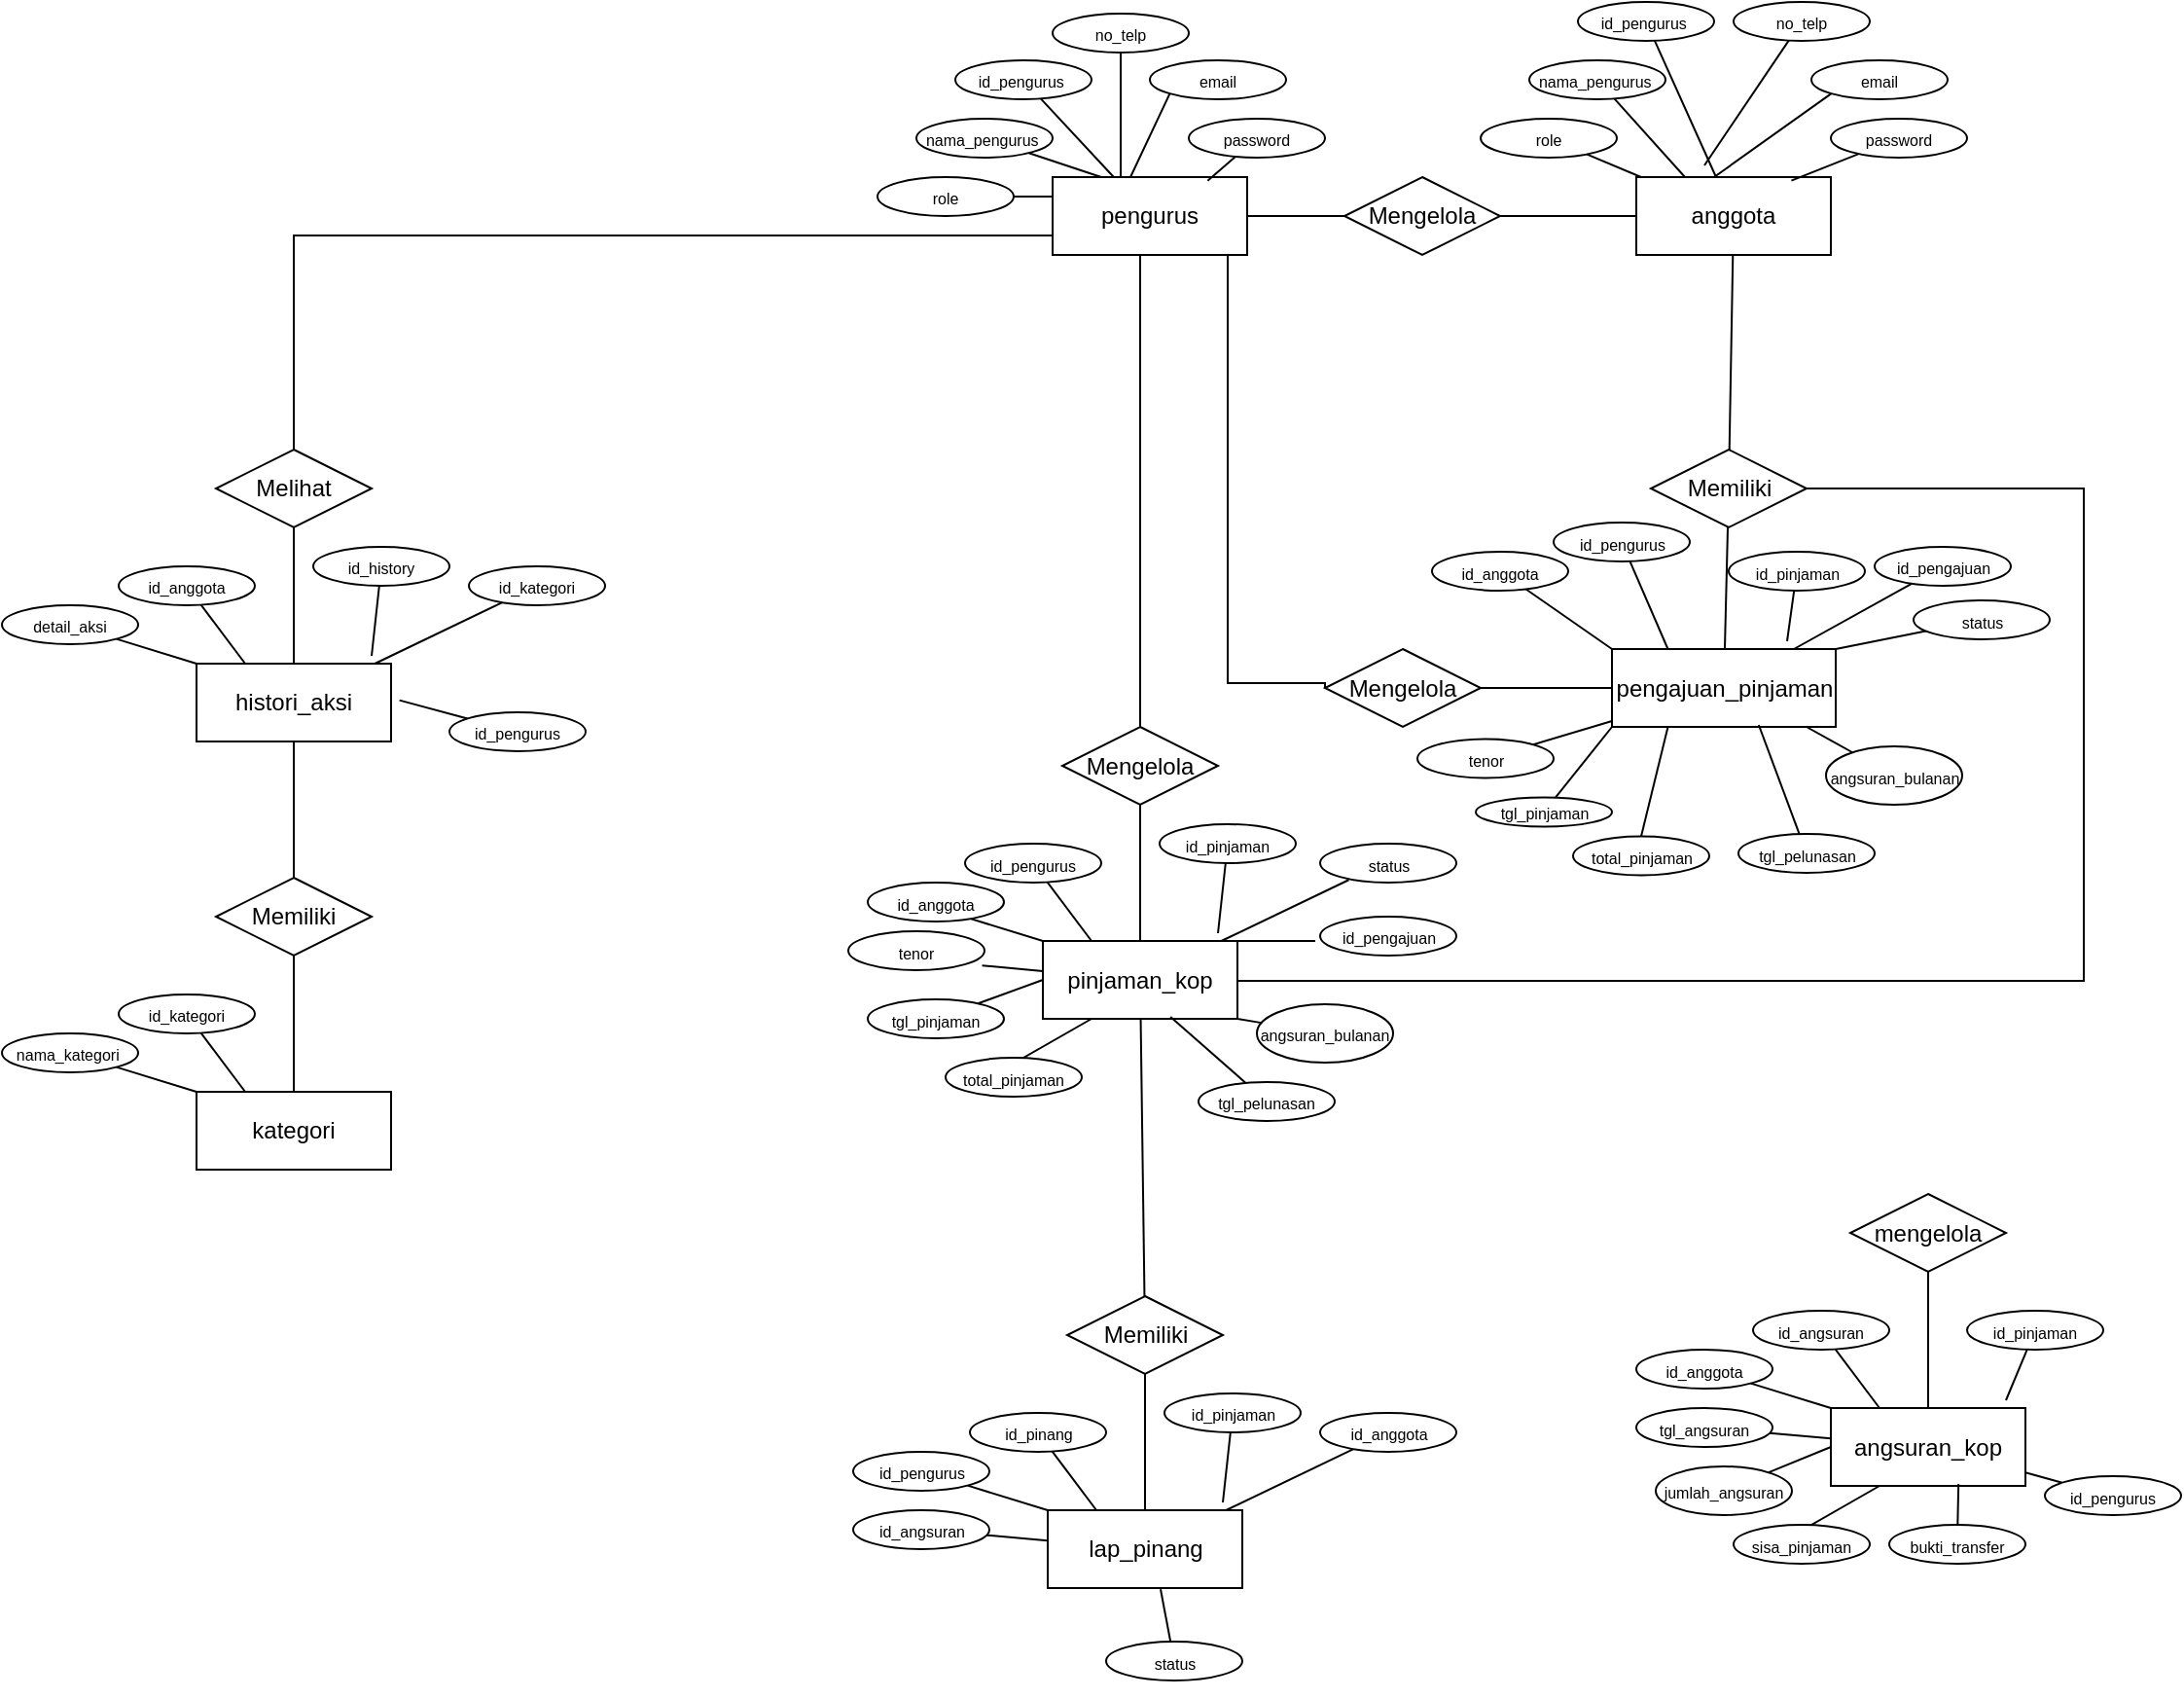 <mxfile version="21.5.2" type="github">
  <diagram name="Halaman-1" id="0R4BsoaivvHy4NkqvmWP">
    <mxGraphModel dx="2465" dy="940" grid="1" gridSize="10" guides="1" tooltips="1" connect="1" arrows="1" fold="1" page="1" pageScale="1" pageWidth="850" pageHeight="1100" math="0" shadow="0">
      <root>
        <mxCell id="0" />
        <mxCell id="1" parent="0" />
        <mxCell id="HxtZCyK_g-6vB8FXcNJ6-14" style="edgeStyle=orthogonalEdgeStyle;rounded=0;orthogonalLoop=1;jettySize=auto;html=1;strokeWidth=1;endArrow=none;endFill=0;" parent="1" source="HxtZCyK_g-6vB8FXcNJ6-1" target="HxtZCyK_g-6vB8FXcNJ6-4" edge="1">
          <mxGeometry relative="1" as="geometry" />
        </mxCell>
        <mxCell id="T9FW8MjMHzxEppgOWQx2-153" style="edgeStyle=orthogonalEdgeStyle;rounded=0;orthogonalLoop=1;jettySize=auto;html=1;entryX=0.5;entryY=0;entryDx=0;entryDy=0;endArrow=none;endFill=0;" edge="1" parent="1" source="HxtZCyK_g-6vB8FXcNJ6-1" target="T9FW8MjMHzxEppgOWQx2-119">
          <mxGeometry relative="1" as="geometry">
            <Array as="points">
              <mxPoint x="-280" y="150" />
            </Array>
          </mxGeometry>
        </mxCell>
        <mxCell id="T9FW8MjMHzxEppgOWQx2-185" style="edgeStyle=orthogonalEdgeStyle;rounded=0;orthogonalLoop=1;jettySize=auto;html=1;entryX=0;entryY=0.5;entryDx=0;entryDy=0;endArrow=none;endFill=0;" edge="1" parent="1" source="HxtZCyK_g-6vB8FXcNJ6-1" target="T9FW8MjMHzxEppgOWQx2-184">
          <mxGeometry relative="1" as="geometry">
            <Array as="points">
              <mxPoint x="200" y="380" />
              <mxPoint x="250" y="380" />
            </Array>
          </mxGeometry>
        </mxCell>
        <mxCell id="T9FW8MjMHzxEppgOWQx2-187" style="edgeStyle=orthogonalEdgeStyle;rounded=0;orthogonalLoop=1;jettySize=auto;html=1;entryX=0.5;entryY=0;entryDx=0;entryDy=0;endArrow=none;endFill=0;" edge="1" parent="1" source="HxtZCyK_g-6vB8FXcNJ6-1" target="HxtZCyK_g-6vB8FXcNJ6-48">
          <mxGeometry relative="1" as="geometry">
            <Array as="points">
              <mxPoint x="155" y="220" />
              <mxPoint x="155" y="220" />
            </Array>
          </mxGeometry>
        </mxCell>
        <mxCell id="HxtZCyK_g-6vB8FXcNJ6-1" value="pengurus" style="whiteSpace=wrap;html=1;align=center;" parent="1" vertex="1">
          <mxGeometry x="110" y="120" width="100" height="40" as="geometry" />
        </mxCell>
        <mxCell id="HxtZCyK_g-6vB8FXcNJ6-67" style="edgeStyle=orthogonalEdgeStyle;rounded=0;orthogonalLoop=1;jettySize=auto;html=1;entryX=0;entryY=0.5;entryDx=0;entryDy=0;endArrow=none;endFill=0;" parent="1" source="HxtZCyK_g-6vB8FXcNJ6-4" target="HxtZCyK_g-6vB8FXcNJ6-51" edge="1">
          <mxGeometry relative="1" as="geometry" />
        </mxCell>
        <mxCell id="HxtZCyK_g-6vB8FXcNJ6-4" value="Mengelola" style="shape=rhombus;perimeter=rhombusPerimeter;whiteSpace=wrap;html=1;align=center;" parent="1" vertex="1">
          <mxGeometry x="260" y="120" width="80" height="40" as="geometry" />
        </mxCell>
        <mxCell id="HxtZCyK_g-6vB8FXcNJ6-30" style="rounded=0;orthogonalLoop=1;jettySize=auto;html=1;endArrow=none;endFill=0;" parent="1" source="HxtZCyK_g-6vB8FXcNJ6-17" target="HxtZCyK_g-6vB8FXcNJ6-1" edge="1">
          <mxGeometry relative="1" as="geometry" />
        </mxCell>
        <mxCell id="HxtZCyK_g-6vB8FXcNJ6-17" value="&lt;font style=&quot;font-size: 8px;&quot;&gt;id_pengurus&amp;nbsp;&lt;/font&gt;" style="ellipse;whiteSpace=wrap;html=1;align=center;" parent="1" vertex="1">
          <mxGeometry x="60" y="60" width="70" height="20" as="geometry" />
        </mxCell>
        <mxCell id="HxtZCyK_g-6vB8FXcNJ6-31" style="edgeStyle=orthogonalEdgeStyle;rounded=0;orthogonalLoop=1;jettySize=auto;html=1;endArrow=none;endFill=0;" parent="1" source="HxtZCyK_g-6vB8FXcNJ6-19" edge="1">
          <mxGeometry relative="1" as="geometry">
            <mxPoint x="145" y="120" as="targetPoint" />
          </mxGeometry>
        </mxCell>
        <mxCell id="HxtZCyK_g-6vB8FXcNJ6-19" value="&lt;font style=&quot;font-size: 8px;&quot;&gt;no_telp&lt;/font&gt;" style="ellipse;whiteSpace=wrap;html=1;align=center;" parent="1" vertex="1">
          <mxGeometry x="110" y="36" width="70" height="20" as="geometry" />
        </mxCell>
        <mxCell id="HxtZCyK_g-6vB8FXcNJ6-28" style="rounded=0;orthogonalLoop=1;jettySize=auto;html=1;entryX=0.25;entryY=0;entryDx=0;entryDy=0;endArrow=none;endFill=0;" parent="1" source="HxtZCyK_g-6vB8FXcNJ6-20" target="HxtZCyK_g-6vB8FXcNJ6-1" edge="1">
          <mxGeometry relative="1" as="geometry" />
        </mxCell>
        <mxCell id="HxtZCyK_g-6vB8FXcNJ6-20" value="&lt;font style=&quot;font-size: 8px;&quot;&gt;nama_pengurus&amp;nbsp;&lt;/font&gt;" style="ellipse;whiteSpace=wrap;html=1;align=center;" parent="1" vertex="1">
          <mxGeometry x="40" y="90" width="70" height="20" as="geometry" />
        </mxCell>
        <mxCell id="HxtZCyK_g-6vB8FXcNJ6-21" style="edgeStyle=orthogonalEdgeStyle;rounded=0;orthogonalLoop=1;jettySize=auto;html=1;exitX=0.5;exitY=1;exitDx=0;exitDy=0;" parent="1" source="HxtZCyK_g-6vB8FXcNJ6-19" target="HxtZCyK_g-6vB8FXcNJ6-19" edge="1">
          <mxGeometry relative="1" as="geometry" />
        </mxCell>
        <mxCell id="HxtZCyK_g-6vB8FXcNJ6-32" style="rounded=0;orthogonalLoop=1;jettySize=auto;html=1;endArrow=none;endFill=0;entryX=0.4;entryY=0;entryDx=0;entryDy=0;entryPerimeter=0;exitX=0;exitY=1;exitDx=0;exitDy=0;" parent="1" source="HxtZCyK_g-6vB8FXcNJ6-22" target="HxtZCyK_g-6vB8FXcNJ6-1" edge="1">
          <mxGeometry relative="1" as="geometry" />
        </mxCell>
        <mxCell id="HxtZCyK_g-6vB8FXcNJ6-22" value="&lt;font style=&quot;font-size: 8px;&quot;&gt;email&lt;/font&gt;" style="ellipse;whiteSpace=wrap;html=1;align=center;" parent="1" vertex="1">
          <mxGeometry x="160" y="60" width="70" height="20" as="geometry" />
        </mxCell>
        <mxCell id="HxtZCyK_g-6vB8FXcNJ6-33" style="rounded=0;orthogonalLoop=1;jettySize=auto;html=1;entryX=0.797;entryY=0.046;entryDx=0;entryDy=0;entryPerimeter=0;endArrow=none;endFill=0;" parent="1" source="HxtZCyK_g-6vB8FXcNJ6-23" target="HxtZCyK_g-6vB8FXcNJ6-1" edge="1">
          <mxGeometry relative="1" as="geometry" />
        </mxCell>
        <mxCell id="HxtZCyK_g-6vB8FXcNJ6-23" value="&lt;font style=&quot;font-size: 8px;&quot;&gt;password&lt;/font&gt;" style="ellipse;whiteSpace=wrap;html=1;align=center;" parent="1" vertex="1">
          <mxGeometry x="180" y="90" width="70" height="20" as="geometry" />
        </mxCell>
        <mxCell id="HxtZCyK_g-6vB8FXcNJ6-26" style="edgeStyle=orthogonalEdgeStyle;rounded=0;orthogonalLoop=1;jettySize=auto;html=1;endArrow=none;endFill=0;" parent="1" source="HxtZCyK_g-6vB8FXcNJ6-24" target="HxtZCyK_g-6vB8FXcNJ6-1" edge="1">
          <mxGeometry relative="1" as="geometry" />
        </mxCell>
        <mxCell id="HxtZCyK_g-6vB8FXcNJ6-24" value="&lt;font style=&quot;font-size: 8px;&quot;&gt;role&lt;/font&gt;" style="ellipse;whiteSpace=wrap;html=1;align=center;" parent="1" vertex="1">
          <mxGeometry x="20" y="120" width="70" height="20" as="geometry" />
        </mxCell>
        <mxCell id="T9FW8MjMHzxEppgOWQx2-188" style="rounded=0;orthogonalLoop=1;jettySize=auto;html=1;endArrow=none;endFill=0;" edge="1" parent="1" source="HxtZCyK_g-6vB8FXcNJ6-34" target="T9FW8MjMHzxEppgOWQx2-94">
          <mxGeometry relative="1" as="geometry" />
        </mxCell>
        <mxCell id="HxtZCyK_g-6vB8FXcNJ6-34" value="pinjaman_kop" style="whiteSpace=wrap;html=1;align=center;" parent="1" vertex="1">
          <mxGeometry x="105" y="512.5" width="100" height="40" as="geometry" />
        </mxCell>
        <mxCell id="HxtZCyK_g-6vB8FXcNJ6-35" style="rounded=0;orthogonalLoop=1;jettySize=auto;html=1;endArrow=none;endFill=0;" parent="1" target="HxtZCyK_g-6vB8FXcNJ6-34" edge="1">
          <mxGeometry relative="1" as="geometry">
            <mxPoint x="262.231" y="481.115" as="sourcePoint" />
          </mxGeometry>
        </mxCell>
        <mxCell id="HxtZCyK_g-6vB8FXcNJ6-36" value="&lt;font style=&quot;font-size: 8px;&quot;&gt;id_pengajuan&lt;/font&gt;" style="ellipse;whiteSpace=wrap;html=1;align=center;" parent="1" vertex="1">
          <mxGeometry x="247.5" y="500" width="70" height="20" as="geometry" />
        </mxCell>
        <mxCell id="HxtZCyK_g-6vB8FXcNJ6-37" style="rounded=0;orthogonalLoop=1;jettySize=auto;html=1;endArrow=none;endFill=0;" parent="1" source="HxtZCyK_g-6vB8FXcNJ6-38" edge="1">
          <mxGeometry relative="1" as="geometry">
            <mxPoint x="195" y="508.5" as="targetPoint" />
          </mxGeometry>
        </mxCell>
        <mxCell id="HxtZCyK_g-6vB8FXcNJ6-38" value="&lt;font style=&quot;font-size: 8px;&quot;&gt;id_pinjaman&lt;/font&gt;" style="ellipse;whiteSpace=wrap;html=1;align=center;" parent="1" vertex="1">
          <mxGeometry x="165" y="452.5" width="70" height="20" as="geometry" />
        </mxCell>
        <mxCell id="HxtZCyK_g-6vB8FXcNJ6-39" style="rounded=0;orthogonalLoop=1;jettySize=auto;html=1;entryX=0.25;entryY=0;entryDx=0;entryDy=0;endArrow=none;endFill=0;" parent="1" source="HxtZCyK_g-6vB8FXcNJ6-40" target="HxtZCyK_g-6vB8FXcNJ6-34" edge="1">
          <mxGeometry relative="1" as="geometry" />
        </mxCell>
        <mxCell id="HxtZCyK_g-6vB8FXcNJ6-40" value="&lt;font style=&quot;font-size: 8px;&quot;&gt;id_pengurus&lt;/font&gt;" style="ellipse;whiteSpace=wrap;html=1;align=center;" parent="1" vertex="1">
          <mxGeometry x="65" y="462.5" width="70" height="20" as="geometry" />
        </mxCell>
        <mxCell id="HxtZCyK_g-6vB8FXcNJ6-41" style="edgeStyle=orthogonalEdgeStyle;rounded=0;orthogonalLoop=1;jettySize=auto;html=1;exitX=0.5;exitY=1;exitDx=0;exitDy=0;" parent="1" source="HxtZCyK_g-6vB8FXcNJ6-38" target="HxtZCyK_g-6vB8FXcNJ6-38" edge="1">
          <mxGeometry relative="1" as="geometry" />
        </mxCell>
        <mxCell id="HxtZCyK_g-6vB8FXcNJ6-42" style="rounded=0;orthogonalLoop=1;jettySize=auto;html=1;endArrow=none;endFill=0;entryX=0.25;entryY=1;entryDx=0;entryDy=0;exitX=0;exitY=1;exitDx=0;exitDy=0;" parent="1" source="HxtZCyK_g-6vB8FXcNJ6-43" target="HxtZCyK_g-6vB8FXcNJ6-34" edge="1">
          <mxGeometry relative="1" as="geometry" />
        </mxCell>
        <mxCell id="HxtZCyK_g-6vB8FXcNJ6-43" value="&lt;font style=&quot;font-size: 8px;&quot;&gt;total_pinjaman&lt;/font&gt;" style="ellipse;whiteSpace=wrap;html=1;align=center;" parent="1" vertex="1">
          <mxGeometry x="55" y="572.5" width="70" height="20" as="geometry" />
        </mxCell>
        <mxCell id="T9FW8MjMHzxEppgOWQx2-2" style="rounded=0;orthogonalLoop=1;jettySize=auto;html=1;entryX=0;entryY=0;entryDx=0;entryDy=0;endArrow=none;endFill=0;" edge="1" parent="1" target="HxtZCyK_g-6vB8FXcNJ6-34">
          <mxGeometry relative="1" as="geometry">
            <mxPoint x="63.816" y="499.828" as="sourcePoint" />
          </mxGeometry>
        </mxCell>
        <mxCell id="HxtZCyK_g-6vB8FXcNJ6-46" value="&lt;font style=&quot;font-size: 8px;&quot;&gt;id_anggota&lt;/font&gt;" style="ellipse;whiteSpace=wrap;html=1;align=center;" parent="1" vertex="1">
          <mxGeometry x="15" y="482.5" width="70" height="20" as="geometry" />
        </mxCell>
        <mxCell id="HxtZCyK_g-6vB8FXcNJ6-50" style="edgeStyle=orthogonalEdgeStyle;rounded=0;orthogonalLoop=1;jettySize=auto;html=1;endArrow=none;endFill=0;" parent="1" source="HxtZCyK_g-6vB8FXcNJ6-48" target="HxtZCyK_g-6vB8FXcNJ6-34" edge="1">
          <mxGeometry relative="1" as="geometry" />
        </mxCell>
        <mxCell id="HxtZCyK_g-6vB8FXcNJ6-48" value="Mengelola" style="shape=rhombus;perimeter=rhombusPerimeter;whiteSpace=wrap;html=1;align=center;" parent="1" vertex="1">
          <mxGeometry x="115" y="402.5" width="80" height="40" as="geometry" />
        </mxCell>
        <mxCell id="T9FW8MjMHzxEppgOWQx2-181" style="rounded=0;orthogonalLoop=1;jettySize=auto;html=1;endArrow=none;endFill=0;" edge="1" parent="1" source="HxtZCyK_g-6vB8FXcNJ6-51" target="T9FW8MjMHzxEppgOWQx2-28">
          <mxGeometry relative="1" as="geometry" />
        </mxCell>
        <mxCell id="HxtZCyK_g-6vB8FXcNJ6-51" value="anggota" style="whiteSpace=wrap;html=1;align=center;" parent="1" vertex="1">
          <mxGeometry x="410" y="120" width="100" height="40" as="geometry" />
        </mxCell>
        <mxCell id="HxtZCyK_g-6vB8FXcNJ6-52" style="rounded=0;orthogonalLoop=1;jettySize=auto;html=1;endArrow=none;endFill=0;" parent="1" source="HxtZCyK_g-6vB8FXcNJ6-53" target="HxtZCyK_g-6vB8FXcNJ6-51" edge="1">
          <mxGeometry relative="1" as="geometry" />
        </mxCell>
        <mxCell id="HxtZCyK_g-6vB8FXcNJ6-53" value="&lt;font style=&quot;font-size: 8px;&quot;&gt;id_pengurus&amp;nbsp;&lt;/font&gt;" style="ellipse;whiteSpace=wrap;html=1;align=center;" parent="1" vertex="1">
          <mxGeometry x="380" y="30" width="70" height="20" as="geometry" />
        </mxCell>
        <mxCell id="HxtZCyK_g-6vB8FXcNJ6-54" style="rounded=0;orthogonalLoop=1;jettySize=auto;html=1;endArrow=none;endFill=0;" parent="1" source="HxtZCyK_g-6vB8FXcNJ6-55" edge="1">
          <mxGeometry relative="1" as="geometry">
            <mxPoint x="445" y="114" as="targetPoint" />
          </mxGeometry>
        </mxCell>
        <mxCell id="HxtZCyK_g-6vB8FXcNJ6-55" value="&lt;font style=&quot;font-size: 8px;&quot;&gt;no_telp&lt;/font&gt;" style="ellipse;whiteSpace=wrap;html=1;align=center;" parent="1" vertex="1">
          <mxGeometry x="460" y="30" width="70" height="20" as="geometry" />
        </mxCell>
        <mxCell id="HxtZCyK_g-6vB8FXcNJ6-56" style="rounded=0;orthogonalLoop=1;jettySize=auto;html=1;entryX=0.25;entryY=0;entryDx=0;entryDy=0;endArrow=none;endFill=0;" parent="1" source="HxtZCyK_g-6vB8FXcNJ6-57" target="HxtZCyK_g-6vB8FXcNJ6-51" edge="1">
          <mxGeometry relative="1" as="geometry" />
        </mxCell>
        <mxCell id="HxtZCyK_g-6vB8FXcNJ6-57" value="&lt;font style=&quot;font-size: 8px;&quot;&gt;nama_pengurus&amp;nbsp;&lt;/font&gt;" style="ellipse;whiteSpace=wrap;html=1;align=center;" parent="1" vertex="1">
          <mxGeometry x="355" y="60" width="70" height="20" as="geometry" />
        </mxCell>
        <mxCell id="HxtZCyK_g-6vB8FXcNJ6-58" style="edgeStyle=orthogonalEdgeStyle;rounded=0;orthogonalLoop=1;jettySize=auto;html=1;exitX=0.5;exitY=1;exitDx=0;exitDy=0;" parent="1" source="HxtZCyK_g-6vB8FXcNJ6-55" target="HxtZCyK_g-6vB8FXcNJ6-55" edge="1">
          <mxGeometry relative="1" as="geometry" />
        </mxCell>
        <mxCell id="HxtZCyK_g-6vB8FXcNJ6-59" style="rounded=0;orthogonalLoop=1;jettySize=auto;html=1;endArrow=none;endFill=0;entryX=0.4;entryY=0;entryDx=0;entryDy=0;entryPerimeter=0;exitX=0;exitY=1;exitDx=0;exitDy=0;" parent="1" source="HxtZCyK_g-6vB8FXcNJ6-60" target="HxtZCyK_g-6vB8FXcNJ6-51" edge="1">
          <mxGeometry relative="1" as="geometry" />
        </mxCell>
        <mxCell id="HxtZCyK_g-6vB8FXcNJ6-60" value="&lt;font style=&quot;font-size: 8px;&quot;&gt;email&lt;/font&gt;" style="ellipse;whiteSpace=wrap;html=1;align=center;" parent="1" vertex="1">
          <mxGeometry x="500" y="60" width="70" height="20" as="geometry" />
        </mxCell>
        <mxCell id="HxtZCyK_g-6vB8FXcNJ6-61" style="rounded=0;orthogonalLoop=1;jettySize=auto;html=1;entryX=0.797;entryY=0.046;entryDx=0;entryDy=0;entryPerimeter=0;endArrow=none;endFill=0;" parent="1" source="HxtZCyK_g-6vB8FXcNJ6-62" target="HxtZCyK_g-6vB8FXcNJ6-51" edge="1">
          <mxGeometry relative="1" as="geometry" />
        </mxCell>
        <mxCell id="HxtZCyK_g-6vB8FXcNJ6-62" value="&lt;font style=&quot;font-size: 8px;&quot;&gt;password&lt;/font&gt;" style="ellipse;whiteSpace=wrap;html=1;align=center;" parent="1" vertex="1">
          <mxGeometry x="510" y="90" width="70" height="20" as="geometry" />
        </mxCell>
        <mxCell id="HxtZCyK_g-6vB8FXcNJ6-63" style="rounded=0;orthogonalLoop=1;jettySize=auto;html=1;endArrow=none;endFill=0;" parent="1" source="HxtZCyK_g-6vB8FXcNJ6-64" target="HxtZCyK_g-6vB8FXcNJ6-51" edge="1">
          <mxGeometry relative="1" as="geometry" />
        </mxCell>
        <mxCell id="HxtZCyK_g-6vB8FXcNJ6-64" value="&lt;font style=&quot;font-size: 8px;&quot;&gt;role&lt;/font&gt;" style="ellipse;whiteSpace=wrap;html=1;align=center;" parent="1" vertex="1">
          <mxGeometry x="330" y="90" width="70" height="20" as="geometry" />
        </mxCell>
        <mxCell id="HxtZCyK_g-6vB8FXcNJ6-65" style="edgeStyle=orthogonalEdgeStyle;rounded=0;orthogonalLoop=1;jettySize=auto;html=1;exitX=0.5;exitY=1;exitDx=0;exitDy=0;" parent="1" source="HxtZCyK_g-6vB8FXcNJ6-53" target="HxtZCyK_g-6vB8FXcNJ6-53" edge="1">
          <mxGeometry relative="1" as="geometry" />
        </mxCell>
        <mxCell id="T9FW8MjMHzxEppgOWQx2-5" style="rounded=0;orthogonalLoop=1;jettySize=auto;html=1;endArrow=none;endFill=0;" edge="1" parent="1" target="HxtZCyK_g-6vB8FXcNJ6-34">
          <mxGeometry relative="1" as="geometry">
            <mxPoint x="73.797" y="525.1" as="sourcePoint" />
          </mxGeometry>
        </mxCell>
        <mxCell id="T9FW8MjMHzxEppgOWQx2-3" value="&lt;font style=&quot;font-size: 8px;&quot;&gt;tenor&lt;/font&gt;" style="ellipse;whiteSpace=wrap;html=1;align=center;" vertex="1" parent="1">
          <mxGeometry x="5" y="507.5" width="70" height="20" as="geometry" />
        </mxCell>
        <mxCell id="T9FW8MjMHzxEppgOWQx2-8" style="rounded=0;orthogonalLoop=1;jettySize=auto;html=1;entryX=0;entryY=0.5;entryDx=0;entryDy=0;endArrow=none;endFill=0;" edge="1" parent="1" source="T9FW8MjMHzxEppgOWQx2-4" target="HxtZCyK_g-6vB8FXcNJ6-34">
          <mxGeometry relative="1" as="geometry" />
        </mxCell>
        <mxCell id="T9FW8MjMHzxEppgOWQx2-4" value="&lt;font style=&quot;font-size: 8px;&quot;&gt;tgl_pinjaman&lt;/font&gt;" style="ellipse;whiteSpace=wrap;html=1;align=center;" vertex="1" parent="1">
          <mxGeometry x="15" y="542.5" width="70" height="20" as="geometry" />
        </mxCell>
        <mxCell id="T9FW8MjMHzxEppgOWQx2-10" style="rounded=0;orthogonalLoop=1;jettySize=auto;html=1;entryX=0.656;entryY=0.975;entryDx=0;entryDy=0;entryPerimeter=0;endArrow=none;endFill=0;" edge="1" parent="1" source="T9FW8MjMHzxEppgOWQx2-9" target="HxtZCyK_g-6vB8FXcNJ6-34">
          <mxGeometry relative="1" as="geometry" />
        </mxCell>
        <mxCell id="T9FW8MjMHzxEppgOWQx2-9" value="&lt;font style=&quot;font-size: 8px;&quot;&gt;tgl_pelunasan&lt;/font&gt;" style="ellipse;whiteSpace=wrap;html=1;align=center;" vertex="1" parent="1">
          <mxGeometry x="185" y="585" width="70" height="20" as="geometry" />
        </mxCell>
        <mxCell id="T9FW8MjMHzxEppgOWQx2-12" style="rounded=0;orthogonalLoop=1;jettySize=auto;html=1;endArrow=none;endFill=0;" edge="1" parent="1" source="T9FW8MjMHzxEppgOWQx2-11">
          <mxGeometry relative="1" as="geometry">
            <mxPoint x="205" y="552.5" as="targetPoint" />
          </mxGeometry>
        </mxCell>
        <mxCell id="T9FW8MjMHzxEppgOWQx2-11" value="&lt;font style=&quot;font-size: 8px;&quot;&gt;angsuran_bulanan&lt;/font&gt;" style="ellipse;whiteSpace=wrap;html=1;align=center;" vertex="1" parent="1">
          <mxGeometry x="215" y="545" width="70" height="30" as="geometry" />
        </mxCell>
        <mxCell id="T9FW8MjMHzxEppgOWQx2-14" style="rounded=0;orthogonalLoop=1;jettySize=auto;html=1;entryX=1;entryY=0;entryDx=0;entryDy=0;endArrow=none;endFill=0;" edge="1" parent="1" target="HxtZCyK_g-6vB8FXcNJ6-34">
          <mxGeometry relative="1" as="geometry">
            <mxPoint x="245" y="512.5" as="sourcePoint" />
          </mxGeometry>
        </mxCell>
        <mxCell id="T9FW8MjMHzxEppgOWQx2-13" value="&lt;font style=&quot;font-size: 8px;&quot;&gt;status&lt;/font&gt;" style="ellipse;whiteSpace=wrap;html=1;align=center;" vertex="1" parent="1">
          <mxGeometry x="247.5" y="462.5" width="70" height="20" as="geometry" />
        </mxCell>
        <mxCell id="T9FW8MjMHzxEppgOWQx2-15" value="pengajuan_pinjaman" style="whiteSpace=wrap;html=1;align=center;" vertex="1" parent="1">
          <mxGeometry x="397.5" y="362.5" width="115" height="40" as="geometry" />
        </mxCell>
        <mxCell id="T9FW8MjMHzxEppgOWQx2-16" style="rounded=0;orthogonalLoop=1;jettySize=auto;html=1;endArrow=none;endFill=0;" edge="1" parent="1" source="T9FW8MjMHzxEppgOWQx2-17" target="T9FW8MjMHzxEppgOWQx2-15">
          <mxGeometry relative="1" as="geometry" />
        </mxCell>
        <mxCell id="T9FW8MjMHzxEppgOWQx2-17" value="&lt;font style=&quot;font-size: 8px;&quot;&gt;id_pengajuan&lt;/font&gt;" style="ellipse;whiteSpace=wrap;html=1;align=center;" vertex="1" parent="1">
          <mxGeometry x="532.5" y="310" width="70" height="20" as="geometry" />
        </mxCell>
        <mxCell id="T9FW8MjMHzxEppgOWQx2-18" style="rounded=0;orthogonalLoop=1;jettySize=auto;html=1;endArrow=none;endFill=0;" edge="1" parent="1" source="T9FW8MjMHzxEppgOWQx2-19">
          <mxGeometry relative="1" as="geometry">
            <mxPoint x="487.5" y="358.5" as="targetPoint" />
          </mxGeometry>
        </mxCell>
        <mxCell id="T9FW8MjMHzxEppgOWQx2-19" value="&lt;font style=&quot;font-size: 8px;&quot;&gt;id_pinjaman&lt;/font&gt;" style="ellipse;whiteSpace=wrap;html=1;align=center;" vertex="1" parent="1">
          <mxGeometry x="457.5" y="312.5" width="70" height="20" as="geometry" />
        </mxCell>
        <mxCell id="T9FW8MjMHzxEppgOWQx2-20" style="rounded=0;orthogonalLoop=1;jettySize=auto;html=1;entryX=0.25;entryY=0;entryDx=0;entryDy=0;endArrow=none;endFill=0;" edge="1" parent="1" source="T9FW8MjMHzxEppgOWQx2-21" target="T9FW8MjMHzxEppgOWQx2-15">
          <mxGeometry relative="1" as="geometry" />
        </mxCell>
        <mxCell id="T9FW8MjMHzxEppgOWQx2-21" value="&lt;font style=&quot;font-size: 8px;&quot;&gt;id_pengurus&lt;/font&gt;" style="ellipse;whiteSpace=wrap;html=1;align=center;" vertex="1" parent="1">
          <mxGeometry x="367.5" y="297.5" width="70" height="20" as="geometry" />
        </mxCell>
        <mxCell id="T9FW8MjMHzxEppgOWQx2-22" style="edgeStyle=orthogonalEdgeStyle;rounded=0;orthogonalLoop=1;jettySize=auto;html=1;exitX=0.5;exitY=1;exitDx=0;exitDy=0;" edge="1" parent="1" source="T9FW8MjMHzxEppgOWQx2-19" target="T9FW8MjMHzxEppgOWQx2-19">
          <mxGeometry relative="1" as="geometry" />
        </mxCell>
        <mxCell id="T9FW8MjMHzxEppgOWQx2-23" style="rounded=0;orthogonalLoop=1;jettySize=auto;html=1;endArrow=none;endFill=0;entryX=0.25;entryY=1;entryDx=0;entryDy=0;exitX=0.5;exitY=0;exitDx=0;exitDy=0;" edge="1" parent="1" source="T9FW8MjMHzxEppgOWQx2-24" target="T9FW8MjMHzxEppgOWQx2-15">
          <mxGeometry relative="1" as="geometry" />
        </mxCell>
        <mxCell id="T9FW8MjMHzxEppgOWQx2-24" value="&lt;font style=&quot;font-size: 8px;&quot;&gt;total_pinjaman&lt;/font&gt;" style="ellipse;whiteSpace=wrap;html=1;align=center;" vertex="1" parent="1">
          <mxGeometry x="377.5" y="458.75" width="70" height="20" as="geometry" />
        </mxCell>
        <mxCell id="T9FW8MjMHzxEppgOWQx2-25" style="rounded=0;orthogonalLoop=1;jettySize=auto;html=1;entryX=0;entryY=0;entryDx=0;entryDy=0;endArrow=none;endFill=0;" edge="1" parent="1" source="T9FW8MjMHzxEppgOWQx2-26" target="T9FW8MjMHzxEppgOWQx2-15">
          <mxGeometry relative="1" as="geometry" />
        </mxCell>
        <mxCell id="T9FW8MjMHzxEppgOWQx2-26" value="&lt;font style=&quot;font-size: 8px;&quot;&gt;id_anggota&lt;/font&gt;" style="ellipse;whiteSpace=wrap;html=1;align=center;" vertex="1" parent="1">
          <mxGeometry x="305" y="312.5" width="70" height="20" as="geometry" />
        </mxCell>
        <mxCell id="T9FW8MjMHzxEppgOWQx2-49" style="rounded=0;orthogonalLoop=1;jettySize=auto;html=1;endArrow=none;endFill=0;" edge="1" parent="1" source="T9FW8MjMHzxEppgOWQx2-28" target="T9FW8MjMHzxEppgOWQx2-15">
          <mxGeometry relative="1" as="geometry" />
        </mxCell>
        <mxCell id="T9FW8MjMHzxEppgOWQx2-183" style="edgeStyle=orthogonalEdgeStyle;rounded=0;orthogonalLoop=1;jettySize=auto;html=1;entryX=1;entryY=0.25;entryDx=0;entryDy=0;endArrow=none;endFill=0;" edge="1" parent="1" source="T9FW8MjMHzxEppgOWQx2-28" target="HxtZCyK_g-6vB8FXcNJ6-34">
          <mxGeometry relative="1" as="geometry">
            <Array as="points">
              <mxPoint x="640" y="280" />
              <mxPoint x="640" y="533" />
              <mxPoint x="205" y="533" />
            </Array>
          </mxGeometry>
        </mxCell>
        <mxCell id="T9FW8MjMHzxEppgOWQx2-28" value="Memiliki" style="shape=rhombus;perimeter=rhombusPerimeter;whiteSpace=wrap;html=1;align=center;" vertex="1" parent="1">
          <mxGeometry x="417.5" y="260" width="80" height="40" as="geometry" />
        </mxCell>
        <mxCell id="T9FW8MjMHzxEppgOWQx2-29" style="rounded=0;orthogonalLoop=1;jettySize=auto;html=1;endArrow=none;endFill=0;" edge="1" parent="1" source="T9FW8MjMHzxEppgOWQx2-30" target="T9FW8MjMHzxEppgOWQx2-15">
          <mxGeometry relative="1" as="geometry" />
        </mxCell>
        <mxCell id="T9FW8MjMHzxEppgOWQx2-30" value="&lt;font style=&quot;font-size: 8px;&quot;&gt;tenor&lt;/font&gt;" style="ellipse;whiteSpace=wrap;html=1;align=center;" vertex="1" parent="1">
          <mxGeometry x="297.5" y="408.75" width="70" height="20" as="geometry" />
        </mxCell>
        <mxCell id="T9FW8MjMHzxEppgOWQx2-31" style="rounded=0;orthogonalLoop=1;jettySize=auto;html=1;entryX=0;entryY=1;entryDx=0;entryDy=0;endArrow=none;endFill=0;" edge="1" parent="1" source="T9FW8MjMHzxEppgOWQx2-32" target="T9FW8MjMHzxEppgOWQx2-15">
          <mxGeometry relative="1" as="geometry" />
        </mxCell>
        <mxCell id="T9FW8MjMHzxEppgOWQx2-32" value="&lt;font style=&quot;font-size: 8px;&quot;&gt;tgl_pinjaman&lt;/font&gt;" style="ellipse;whiteSpace=wrap;html=1;align=center;" vertex="1" parent="1">
          <mxGeometry x="327.5" y="438.75" width="70" height="15" as="geometry" />
        </mxCell>
        <mxCell id="T9FW8MjMHzxEppgOWQx2-33" style="rounded=0;orthogonalLoop=1;jettySize=auto;html=1;entryX=0.656;entryY=0.975;entryDx=0;entryDy=0;entryPerimeter=0;endArrow=none;endFill=0;" edge="1" parent="1" source="T9FW8MjMHzxEppgOWQx2-34" target="T9FW8MjMHzxEppgOWQx2-15">
          <mxGeometry relative="1" as="geometry" />
        </mxCell>
        <mxCell id="T9FW8MjMHzxEppgOWQx2-34" value="&lt;font style=&quot;font-size: 8px;&quot;&gt;tgl_pelunasan&lt;/font&gt;" style="ellipse;whiteSpace=wrap;html=1;align=center;" vertex="1" parent="1">
          <mxGeometry x="462.5" y="457.5" width="70" height="20" as="geometry" />
        </mxCell>
        <mxCell id="T9FW8MjMHzxEppgOWQx2-35" style="rounded=0;orthogonalLoop=1;jettySize=auto;html=1;endArrow=none;endFill=0;" edge="1" parent="1" source="T9FW8MjMHzxEppgOWQx2-36">
          <mxGeometry relative="1" as="geometry">
            <mxPoint x="497.5" y="402.5" as="targetPoint" />
          </mxGeometry>
        </mxCell>
        <mxCell id="T9FW8MjMHzxEppgOWQx2-36" value="&lt;font style=&quot;font-size: 8px;&quot;&gt;angsuran_bulanan&lt;/font&gt;" style="ellipse;whiteSpace=wrap;html=1;align=center;" vertex="1" parent="1">
          <mxGeometry x="507.5" y="412.5" width="70" height="30" as="geometry" />
        </mxCell>
        <mxCell id="T9FW8MjMHzxEppgOWQx2-37" style="rounded=0;orthogonalLoop=1;jettySize=auto;html=1;entryX=1;entryY=0;entryDx=0;entryDy=0;endArrow=none;endFill=0;" edge="1" parent="1" source="T9FW8MjMHzxEppgOWQx2-38" target="T9FW8MjMHzxEppgOWQx2-15">
          <mxGeometry relative="1" as="geometry" />
        </mxCell>
        <mxCell id="T9FW8MjMHzxEppgOWQx2-38" value="&lt;font style=&quot;font-size: 8px;&quot;&gt;status&lt;/font&gt;" style="ellipse;whiteSpace=wrap;html=1;align=center;" vertex="1" parent="1">
          <mxGeometry x="552.5" y="337.5" width="70" height="20" as="geometry" />
        </mxCell>
        <mxCell id="T9FW8MjMHzxEppgOWQx2-52" value="angsuran_kop" style="whiteSpace=wrap;html=1;align=center;" vertex="1" parent="1">
          <mxGeometry x="510" y="752.5" width="100" height="40" as="geometry" />
        </mxCell>
        <mxCell id="T9FW8MjMHzxEppgOWQx2-53" style="rounded=0;orthogonalLoop=1;jettySize=auto;html=1;endArrow=none;endFill=0;" edge="1" source="T9FW8MjMHzxEppgOWQx2-54" target="T9FW8MjMHzxEppgOWQx2-52" parent="1">
          <mxGeometry relative="1" as="geometry" />
        </mxCell>
        <mxCell id="T9FW8MjMHzxEppgOWQx2-54" value="&lt;font style=&quot;font-size: 8px;&quot;&gt;id_pengurus&lt;/font&gt;" style="ellipse;whiteSpace=wrap;html=1;align=center;" vertex="1" parent="1">
          <mxGeometry x="620" y="787.5" width="70" height="20" as="geometry" />
        </mxCell>
        <mxCell id="T9FW8MjMHzxEppgOWQx2-55" style="rounded=0;orthogonalLoop=1;jettySize=auto;html=1;endArrow=none;endFill=0;" edge="1" source="T9FW8MjMHzxEppgOWQx2-56" parent="1">
          <mxGeometry relative="1" as="geometry">
            <mxPoint x="600" y="748.5" as="targetPoint" />
          </mxGeometry>
        </mxCell>
        <mxCell id="T9FW8MjMHzxEppgOWQx2-56" value="&lt;font style=&quot;font-size: 8px;&quot;&gt;id_pinjaman&lt;/font&gt;" style="ellipse;whiteSpace=wrap;html=1;align=center;" vertex="1" parent="1">
          <mxGeometry x="580" y="702.5" width="70" height="20" as="geometry" />
        </mxCell>
        <mxCell id="T9FW8MjMHzxEppgOWQx2-57" style="rounded=0;orthogonalLoop=1;jettySize=auto;html=1;entryX=0.25;entryY=0;entryDx=0;entryDy=0;endArrow=none;endFill=0;" edge="1" source="T9FW8MjMHzxEppgOWQx2-58" target="T9FW8MjMHzxEppgOWQx2-52" parent="1">
          <mxGeometry relative="1" as="geometry" />
        </mxCell>
        <mxCell id="T9FW8MjMHzxEppgOWQx2-58" value="&lt;font style=&quot;font-size: 8px;&quot;&gt;id_angsuran&lt;/font&gt;" style="ellipse;whiteSpace=wrap;html=1;align=center;" vertex="1" parent="1">
          <mxGeometry x="470" y="702.5" width="70" height="20" as="geometry" />
        </mxCell>
        <mxCell id="T9FW8MjMHzxEppgOWQx2-59" style="edgeStyle=orthogonalEdgeStyle;rounded=0;orthogonalLoop=1;jettySize=auto;html=1;exitX=0.5;exitY=1;exitDx=0;exitDy=0;" edge="1" source="T9FW8MjMHzxEppgOWQx2-56" target="T9FW8MjMHzxEppgOWQx2-56" parent="1">
          <mxGeometry relative="1" as="geometry" />
        </mxCell>
        <mxCell id="T9FW8MjMHzxEppgOWQx2-60" style="rounded=0;orthogonalLoop=1;jettySize=auto;html=1;endArrow=none;endFill=0;entryX=0.25;entryY=1;entryDx=0;entryDy=0;exitX=0;exitY=1;exitDx=0;exitDy=0;" edge="1" source="T9FW8MjMHzxEppgOWQx2-61" target="T9FW8MjMHzxEppgOWQx2-52" parent="1">
          <mxGeometry relative="1" as="geometry" />
        </mxCell>
        <mxCell id="T9FW8MjMHzxEppgOWQx2-61" value="&lt;font style=&quot;font-size: 8px;&quot;&gt;sisa_pinjaman&lt;/font&gt;" style="ellipse;whiteSpace=wrap;html=1;align=center;" vertex="1" parent="1">
          <mxGeometry x="460" y="812.5" width="70" height="20" as="geometry" />
        </mxCell>
        <mxCell id="T9FW8MjMHzxEppgOWQx2-62" style="rounded=0;orthogonalLoop=1;jettySize=auto;html=1;entryX=0;entryY=0;entryDx=0;entryDy=0;endArrow=none;endFill=0;" edge="1" source="T9FW8MjMHzxEppgOWQx2-63" target="T9FW8MjMHzxEppgOWQx2-52" parent="1">
          <mxGeometry relative="1" as="geometry" />
        </mxCell>
        <mxCell id="T9FW8MjMHzxEppgOWQx2-63" value="&lt;font style=&quot;font-size: 8px;&quot;&gt;id_anggota&lt;/font&gt;" style="ellipse;whiteSpace=wrap;html=1;align=center;" vertex="1" parent="1">
          <mxGeometry x="410" y="722.5" width="70" height="20" as="geometry" />
        </mxCell>
        <mxCell id="T9FW8MjMHzxEppgOWQx2-64" style="edgeStyle=orthogonalEdgeStyle;rounded=0;orthogonalLoop=1;jettySize=auto;html=1;endArrow=none;endFill=0;" edge="1" source="T9FW8MjMHzxEppgOWQx2-65" target="T9FW8MjMHzxEppgOWQx2-52" parent="1">
          <mxGeometry relative="1" as="geometry" />
        </mxCell>
        <mxCell id="T9FW8MjMHzxEppgOWQx2-65" value="mengelola" style="shape=rhombus;perimeter=rhombusPerimeter;whiteSpace=wrap;html=1;align=center;" vertex="1" parent="1">
          <mxGeometry x="520" y="642.5" width="80" height="40" as="geometry" />
        </mxCell>
        <mxCell id="T9FW8MjMHzxEppgOWQx2-66" style="rounded=0;orthogonalLoop=1;jettySize=auto;html=1;endArrow=none;endFill=0;" edge="1" source="T9FW8MjMHzxEppgOWQx2-67" target="T9FW8MjMHzxEppgOWQx2-52" parent="1">
          <mxGeometry relative="1" as="geometry" />
        </mxCell>
        <mxCell id="T9FW8MjMHzxEppgOWQx2-67" value="&lt;font style=&quot;font-size: 8px;&quot;&gt;tgl_angsuran&lt;/font&gt;" style="ellipse;whiteSpace=wrap;html=1;align=center;" vertex="1" parent="1">
          <mxGeometry x="410" y="752.5" width="70" height="20" as="geometry" />
        </mxCell>
        <mxCell id="T9FW8MjMHzxEppgOWQx2-68" style="rounded=0;orthogonalLoop=1;jettySize=auto;html=1;entryX=0;entryY=0.5;entryDx=0;entryDy=0;endArrow=none;endFill=0;" edge="1" source="T9FW8MjMHzxEppgOWQx2-69" target="T9FW8MjMHzxEppgOWQx2-52" parent="1">
          <mxGeometry relative="1" as="geometry" />
        </mxCell>
        <mxCell id="T9FW8MjMHzxEppgOWQx2-69" value="&lt;font style=&quot;font-size: 8px;&quot;&gt;jumlah_angsuran&lt;/font&gt;" style="ellipse;whiteSpace=wrap;html=1;align=center;" vertex="1" parent="1">
          <mxGeometry x="420" y="782.5" width="70" height="25" as="geometry" />
        </mxCell>
        <mxCell id="T9FW8MjMHzxEppgOWQx2-70" style="rounded=0;orthogonalLoop=1;jettySize=auto;html=1;entryX=0.656;entryY=0.975;entryDx=0;entryDy=0;entryPerimeter=0;endArrow=none;endFill=0;" edge="1" source="T9FW8MjMHzxEppgOWQx2-71" target="T9FW8MjMHzxEppgOWQx2-52" parent="1">
          <mxGeometry relative="1" as="geometry" />
        </mxCell>
        <mxCell id="T9FW8MjMHzxEppgOWQx2-71" value="&lt;font style=&quot;font-size: 8px;&quot;&gt;bukti_transfer&lt;/font&gt;" style="ellipse;whiteSpace=wrap;html=1;align=center;" vertex="1" parent="1">
          <mxGeometry x="540" y="812.5" width="70" height="20" as="geometry" />
        </mxCell>
        <mxCell id="T9FW8MjMHzxEppgOWQx2-81" value="lap_pinang" style="whiteSpace=wrap;html=1;align=center;" vertex="1" parent="1">
          <mxGeometry x="107.5" y="805" width="100" height="40" as="geometry" />
        </mxCell>
        <mxCell id="T9FW8MjMHzxEppgOWQx2-82" style="rounded=0;orthogonalLoop=1;jettySize=auto;html=1;endArrow=none;endFill=0;" edge="1" parent="1" source="T9FW8MjMHzxEppgOWQx2-83" target="T9FW8MjMHzxEppgOWQx2-81">
          <mxGeometry relative="1" as="geometry" />
        </mxCell>
        <mxCell id="T9FW8MjMHzxEppgOWQx2-83" value="&lt;font style=&quot;font-size: 8px;&quot;&gt;id_anggota&lt;/font&gt;" style="ellipse;whiteSpace=wrap;html=1;align=center;" vertex="1" parent="1">
          <mxGeometry x="247.5" y="755" width="70" height="20" as="geometry" />
        </mxCell>
        <mxCell id="T9FW8MjMHzxEppgOWQx2-84" style="rounded=0;orthogonalLoop=1;jettySize=auto;html=1;endArrow=none;endFill=0;" edge="1" parent="1" source="T9FW8MjMHzxEppgOWQx2-85">
          <mxGeometry relative="1" as="geometry">
            <mxPoint x="197.5" y="801" as="targetPoint" />
          </mxGeometry>
        </mxCell>
        <mxCell id="T9FW8MjMHzxEppgOWQx2-85" value="&lt;font style=&quot;font-size: 8px;&quot;&gt;id_pinjaman&lt;/font&gt;" style="ellipse;whiteSpace=wrap;html=1;align=center;" vertex="1" parent="1">
          <mxGeometry x="167.5" y="745" width="70" height="20" as="geometry" />
        </mxCell>
        <mxCell id="T9FW8MjMHzxEppgOWQx2-86" style="rounded=0;orthogonalLoop=1;jettySize=auto;html=1;entryX=0.25;entryY=0;entryDx=0;entryDy=0;endArrow=none;endFill=0;" edge="1" parent="1" source="T9FW8MjMHzxEppgOWQx2-87" target="T9FW8MjMHzxEppgOWQx2-81">
          <mxGeometry relative="1" as="geometry" />
        </mxCell>
        <mxCell id="T9FW8MjMHzxEppgOWQx2-87" value="&lt;font style=&quot;font-size: 8px;&quot;&gt;id_pinang&lt;/font&gt;" style="ellipse;whiteSpace=wrap;html=1;align=center;" vertex="1" parent="1">
          <mxGeometry x="67.5" y="755" width="70" height="20" as="geometry" />
        </mxCell>
        <mxCell id="T9FW8MjMHzxEppgOWQx2-88" style="edgeStyle=orthogonalEdgeStyle;rounded=0;orthogonalLoop=1;jettySize=auto;html=1;exitX=0.5;exitY=1;exitDx=0;exitDy=0;" edge="1" parent="1" source="T9FW8MjMHzxEppgOWQx2-85" target="T9FW8MjMHzxEppgOWQx2-85">
          <mxGeometry relative="1" as="geometry" />
        </mxCell>
        <mxCell id="T9FW8MjMHzxEppgOWQx2-91" style="rounded=0;orthogonalLoop=1;jettySize=auto;html=1;entryX=0;entryY=0;entryDx=0;entryDy=0;endArrow=none;endFill=0;" edge="1" parent="1" source="T9FW8MjMHzxEppgOWQx2-92" target="T9FW8MjMHzxEppgOWQx2-81">
          <mxGeometry relative="1" as="geometry" />
        </mxCell>
        <mxCell id="T9FW8MjMHzxEppgOWQx2-92" value="&lt;font style=&quot;font-size: 8px;&quot;&gt;id_pengurus&lt;/font&gt;" style="ellipse;whiteSpace=wrap;html=1;align=center;" vertex="1" parent="1">
          <mxGeometry x="7.5" y="775" width="70" height="20" as="geometry" />
        </mxCell>
        <mxCell id="T9FW8MjMHzxEppgOWQx2-93" style="edgeStyle=orthogonalEdgeStyle;rounded=0;orthogonalLoop=1;jettySize=auto;html=1;endArrow=none;endFill=0;" edge="1" parent="1" source="T9FW8MjMHzxEppgOWQx2-94" target="T9FW8MjMHzxEppgOWQx2-81">
          <mxGeometry relative="1" as="geometry" />
        </mxCell>
        <mxCell id="T9FW8MjMHzxEppgOWQx2-94" value="Memiliki" style="shape=rhombus;perimeter=rhombusPerimeter;whiteSpace=wrap;html=1;align=center;" vertex="1" parent="1">
          <mxGeometry x="117.5" y="695" width="80" height="40" as="geometry" />
        </mxCell>
        <mxCell id="T9FW8MjMHzxEppgOWQx2-95" style="rounded=0;orthogonalLoop=1;jettySize=auto;html=1;endArrow=none;endFill=0;" edge="1" parent="1" source="T9FW8MjMHzxEppgOWQx2-96" target="T9FW8MjMHzxEppgOWQx2-81">
          <mxGeometry relative="1" as="geometry" />
        </mxCell>
        <mxCell id="T9FW8MjMHzxEppgOWQx2-96" value="&lt;font style=&quot;font-size: 8px;&quot;&gt;id_angsuran&lt;/font&gt;" style="ellipse;whiteSpace=wrap;html=1;align=center;" vertex="1" parent="1">
          <mxGeometry x="7.5" y="805" width="70" height="20" as="geometry" />
        </mxCell>
        <mxCell id="T9FW8MjMHzxEppgOWQx2-106" style="rounded=0;orthogonalLoop=1;jettySize=auto;html=1;entryX=0.58;entryY=1.016;entryDx=0;entryDy=0;entryPerimeter=0;endArrow=none;endFill=0;" edge="1" parent="1" source="T9FW8MjMHzxEppgOWQx2-104" target="T9FW8MjMHzxEppgOWQx2-81">
          <mxGeometry relative="1" as="geometry" />
        </mxCell>
        <mxCell id="T9FW8MjMHzxEppgOWQx2-104" value="&lt;font style=&quot;font-size: 8px;&quot;&gt;status&lt;/font&gt;" style="ellipse;whiteSpace=wrap;html=1;align=center;" vertex="1" parent="1">
          <mxGeometry x="137.5" y="872.5" width="70" height="20" as="geometry" />
        </mxCell>
        <mxCell id="T9FW8MjMHzxEppgOWQx2-152" style="rounded=0;orthogonalLoop=1;jettySize=auto;html=1;endArrow=none;endFill=0;" edge="1" parent="1" source="T9FW8MjMHzxEppgOWQx2-108" target="T9FW8MjMHzxEppgOWQx2-149">
          <mxGeometry relative="1" as="geometry" />
        </mxCell>
        <mxCell id="T9FW8MjMHzxEppgOWQx2-108" value="histori_aksi" style="whiteSpace=wrap;html=1;align=center;" vertex="1" parent="1">
          <mxGeometry x="-330" y="370" width="100" height="40" as="geometry" />
        </mxCell>
        <mxCell id="T9FW8MjMHzxEppgOWQx2-109" style="rounded=0;orthogonalLoop=1;jettySize=auto;html=1;endArrow=none;endFill=0;" edge="1" parent="1" source="T9FW8MjMHzxEppgOWQx2-110" target="T9FW8MjMHzxEppgOWQx2-108">
          <mxGeometry relative="1" as="geometry" />
        </mxCell>
        <mxCell id="T9FW8MjMHzxEppgOWQx2-110" value="&lt;font style=&quot;font-size: 8px;&quot;&gt;id_kategori&lt;/font&gt;" style="ellipse;whiteSpace=wrap;html=1;align=center;" vertex="1" parent="1">
          <mxGeometry x="-190" y="320" width="70" height="20" as="geometry" />
        </mxCell>
        <mxCell id="T9FW8MjMHzxEppgOWQx2-111" style="rounded=0;orthogonalLoop=1;jettySize=auto;html=1;endArrow=none;endFill=0;" edge="1" parent="1" source="T9FW8MjMHzxEppgOWQx2-112">
          <mxGeometry relative="1" as="geometry">
            <mxPoint x="-240" y="366" as="targetPoint" />
          </mxGeometry>
        </mxCell>
        <mxCell id="T9FW8MjMHzxEppgOWQx2-112" value="&lt;font style=&quot;font-size: 8px;&quot;&gt;id_history&lt;/font&gt;" style="ellipse;whiteSpace=wrap;html=1;align=center;" vertex="1" parent="1">
          <mxGeometry x="-270" y="310" width="70" height="20" as="geometry" />
        </mxCell>
        <mxCell id="T9FW8MjMHzxEppgOWQx2-113" style="rounded=0;orthogonalLoop=1;jettySize=auto;html=1;entryX=0.25;entryY=0;entryDx=0;entryDy=0;endArrow=none;endFill=0;" edge="1" parent="1" source="T9FW8MjMHzxEppgOWQx2-114" target="T9FW8MjMHzxEppgOWQx2-108">
          <mxGeometry relative="1" as="geometry" />
        </mxCell>
        <mxCell id="T9FW8MjMHzxEppgOWQx2-114" value="&lt;font style=&quot;font-size: 8px;&quot;&gt;id_anggota&lt;/font&gt;" style="ellipse;whiteSpace=wrap;html=1;align=center;" vertex="1" parent="1">
          <mxGeometry x="-370" y="320" width="70" height="20" as="geometry" />
        </mxCell>
        <mxCell id="T9FW8MjMHzxEppgOWQx2-115" style="edgeStyle=orthogonalEdgeStyle;rounded=0;orthogonalLoop=1;jettySize=auto;html=1;exitX=0.5;exitY=1;exitDx=0;exitDy=0;" edge="1" parent="1" source="T9FW8MjMHzxEppgOWQx2-112" target="T9FW8MjMHzxEppgOWQx2-112">
          <mxGeometry relative="1" as="geometry" />
        </mxCell>
        <mxCell id="T9FW8MjMHzxEppgOWQx2-116" style="rounded=0;orthogonalLoop=1;jettySize=auto;html=1;entryX=0;entryY=0;entryDx=0;entryDy=0;endArrow=none;endFill=0;" edge="1" parent="1" source="T9FW8MjMHzxEppgOWQx2-117" target="T9FW8MjMHzxEppgOWQx2-108">
          <mxGeometry relative="1" as="geometry" />
        </mxCell>
        <mxCell id="T9FW8MjMHzxEppgOWQx2-117" value="&lt;font style=&quot;font-size: 8px;&quot;&gt;detail_aksi&lt;/font&gt;" style="ellipse;whiteSpace=wrap;html=1;align=center;" vertex="1" parent="1">
          <mxGeometry x="-430" y="340" width="70" height="20" as="geometry" />
        </mxCell>
        <mxCell id="T9FW8MjMHzxEppgOWQx2-118" style="edgeStyle=orthogonalEdgeStyle;rounded=0;orthogonalLoop=1;jettySize=auto;html=1;endArrow=none;endFill=0;" edge="1" parent="1" source="T9FW8MjMHzxEppgOWQx2-119" target="T9FW8MjMHzxEppgOWQx2-108">
          <mxGeometry relative="1" as="geometry" />
        </mxCell>
        <mxCell id="T9FW8MjMHzxEppgOWQx2-119" value="Melihat" style="shape=rhombus;perimeter=rhombusPerimeter;whiteSpace=wrap;html=1;align=center;" vertex="1" parent="1">
          <mxGeometry x="-320" y="260" width="80" height="40" as="geometry" />
        </mxCell>
        <mxCell id="T9FW8MjMHzxEppgOWQx2-122" style="rounded=0;orthogonalLoop=1;jettySize=auto;html=1;entryX=1.043;entryY=0.47;entryDx=0;entryDy=0;entryPerimeter=0;endArrow=none;endFill=0;" edge="1" parent="1" source="T9FW8MjMHzxEppgOWQx2-123" target="T9FW8MjMHzxEppgOWQx2-108">
          <mxGeometry relative="1" as="geometry" />
        </mxCell>
        <mxCell id="T9FW8MjMHzxEppgOWQx2-123" value="&lt;font style=&quot;font-size: 8px;&quot;&gt;id_pengurus&lt;/font&gt;" style="ellipse;whiteSpace=wrap;html=1;align=center;" vertex="1" parent="1">
          <mxGeometry x="-200" y="395" width="70" height="20" as="geometry" />
        </mxCell>
        <mxCell id="T9FW8MjMHzxEppgOWQx2-138" value="kategori" style="whiteSpace=wrap;html=1;align=center;" vertex="1" parent="1">
          <mxGeometry x="-330" y="590" width="100" height="40" as="geometry" />
        </mxCell>
        <mxCell id="T9FW8MjMHzxEppgOWQx2-143" style="rounded=0;orthogonalLoop=1;jettySize=auto;html=1;entryX=0.25;entryY=0;entryDx=0;entryDy=0;endArrow=none;endFill=0;" edge="1" parent="1" source="T9FW8MjMHzxEppgOWQx2-144" target="T9FW8MjMHzxEppgOWQx2-138">
          <mxGeometry relative="1" as="geometry" />
        </mxCell>
        <mxCell id="T9FW8MjMHzxEppgOWQx2-144" value="&lt;font style=&quot;font-size: 8px;&quot;&gt;id_kategori&lt;/font&gt;" style="ellipse;whiteSpace=wrap;html=1;align=center;" vertex="1" parent="1">
          <mxGeometry x="-370" y="540" width="70" height="20" as="geometry" />
        </mxCell>
        <mxCell id="T9FW8MjMHzxEppgOWQx2-145" style="edgeStyle=orthogonalEdgeStyle;rounded=0;orthogonalLoop=1;jettySize=auto;html=1;exitX=0.5;exitY=1;exitDx=0;exitDy=0;" edge="1" parent="1">
          <mxGeometry relative="1" as="geometry">
            <mxPoint x="-235" y="550" as="sourcePoint" />
            <mxPoint x="-235" y="550" as="targetPoint" />
          </mxGeometry>
        </mxCell>
        <mxCell id="T9FW8MjMHzxEppgOWQx2-146" style="rounded=0;orthogonalLoop=1;jettySize=auto;html=1;entryX=0;entryY=0;entryDx=0;entryDy=0;endArrow=none;endFill=0;" edge="1" parent="1" source="T9FW8MjMHzxEppgOWQx2-147" target="T9FW8MjMHzxEppgOWQx2-138">
          <mxGeometry relative="1" as="geometry" />
        </mxCell>
        <mxCell id="T9FW8MjMHzxEppgOWQx2-147" value="&lt;font style=&quot;font-size: 8px;&quot;&gt;nama_kategori&amp;nbsp;&lt;/font&gt;" style="ellipse;whiteSpace=wrap;html=1;align=center;" vertex="1" parent="1">
          <mxGeometry x="-430" y="560" width="70" height="20" as="geometry" />
        </mxCell>
        <mxCell id="T9FW8MjMHzxEppgOWQx2-148" style="edgeStyle=orthogonalEdgeStyle;rounded=0;orthogonalLoop=1;jettySize=auto;html=1;endArrow=none;endFill=0;" edge="1" parent="1" source="T9FW8MjMHzxEppgOWQx2-149" target="T9FW8MjMHzxEppgOWQx2-138">
          <mxGeometry relative="1" as="geometry" />
        </mxCell>
        <mxCell id="T9FW8MjMHzxEppgOWQx2-149" value="Memiliki" style="shape=rhombus;perimeter=rhombusPerimeter;whiteSpace=wrap;html=1;align=center;" vertex="1" parent="1">
          <mxGeometry x="-320" y="480" width="80" height="40" as="geometry" />
        </mxCell>
        <mxCell id="T9FW8MjMHzxEppgOWQx2-158" style="edgeStyle=orthogonalEdgeStyle;rounded=0;orthogonalLoop=1;jettySize=auto;html=1;exitX=0.5;exitY=1;exitDx=0;exitDy=0;" edge="1" parent="1" source="T9FW8MjMHzxEppgOWQx2-104" target="T9FW8MjMHzxEppgOWQx2-104">
          <mxGeometry relative="1" as="geometry" />
        </mxCell>
        <mxCell id="T9FW8MjMHzxEppgOWQx2-186" style="edgeStyle=orthogonalEdgeStyle;rounded=0;orthogonalLoop=1;jettySize=auto;html=1;endArrow=none;endFill=0;" edge="1" parent="1" source="T9FW8MjMHzxEppgOWQx2-184" target="T9FW8MjMHzxEppgOWQx2-15">
          <mxGeometry relative="1" as="geometry" />
        </mxCell>
        <mxCell id="T9FW8MjMHzxEppgOWQx2-184" value="Mengelola" style="shape=rhombus;perimeter=rhombusPerimeter;whiteSpace=wrap;html=1;align=center;" vertex="1" parent="1">
          <mxGeometry x="250" y="362.5" width="80" height="40" as="geometry" />
        </mxCell>
      </root>
    </mxGraphModel>
  </diagram>
</mxfile>

